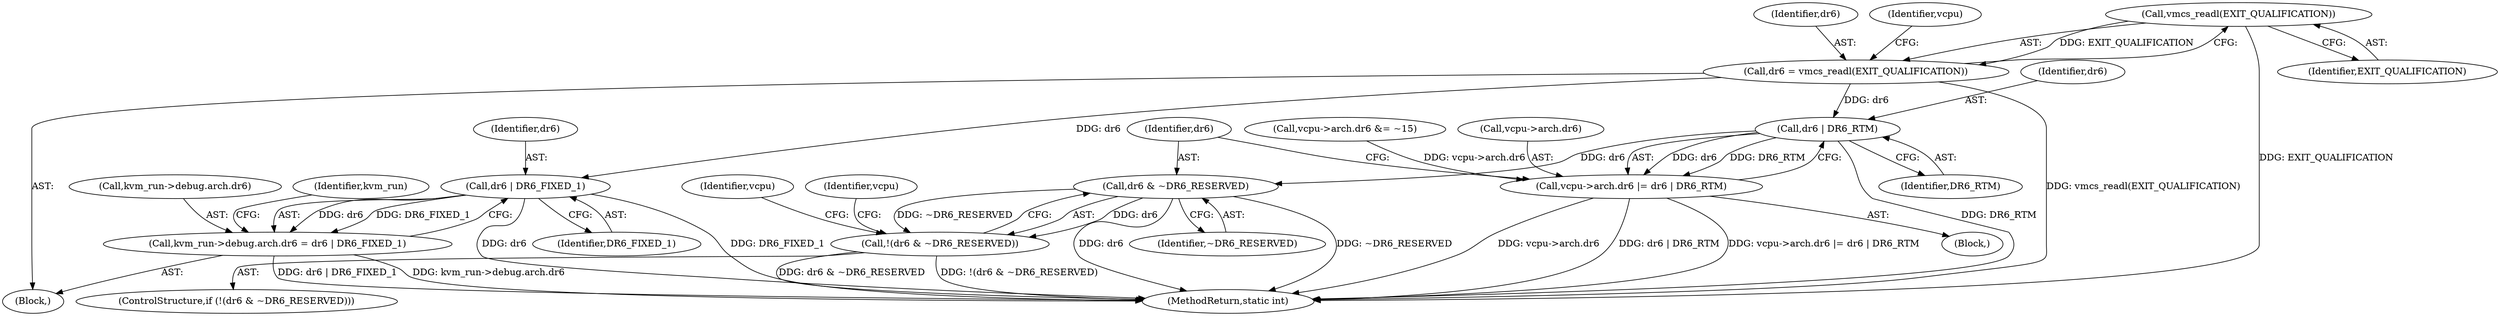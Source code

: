 digraph "0_linux_54a20552e1eae07aa240fa370a0293e006b5faed_0@API" {
"1000331" [label="(Call,vmcs_readl(EXIT_QUALIFICATION))"];
"1000329" [label="(Call,dr6 = vmcs_readl(EXIT_QUALIFICATION))"];
"1000356" [label="(Call,dr6 | DR6_RTM)"];
"1000350" [label="(Call,vcpu->arch.dr6 |= dr6 | DR6_RTM)"];
"1000361" [label="(Call,dr6 & ~DR6_RESERVED)"];
"1000360" [label="(Call,!(dr6 & ~DR6_RESERVED))"];
"1000379" [label="(Call,dr6 | DR6_FIXED_1)"];
"1000371" [label="(Call,kvm_run->debug.arch.dr6 = dr6 | DR6_FIXED_1)"];
"1000330" [label="(Identifier,dr6)"];
"1000362" [label="(Identifier,dr6)"];
"1000367" [label="(Identifier,vcpu)"];
"1000331" [label="(Call,vmcs_readl(EXIT_QUALIFICATION))"];
"1000360" [label="(Call,!(dr6 & ~DR6_RESERVED))"];
"1000371" [label="(Call,kvm_run->debug.arch.dr6 = dr6 | DR6_FIXED_1)"];
"1000372" [label="(Call,kvm_run->debug.arch.dr6)"];
"1000332" [label="(Identifier,EXIT_QUALIFICATION)"];
"1000381" [label="(Identifier,DR6_FIXED_1)"];
"1000386" [label="(Identifier,kvm_run)"];
"1000380" [label="(Identifier,dr6)"];
"1000359" [label="(ControlStructure,if (!(dr6 & ~DR6_RESERVED)))"];
"1000337" [label="(Identifier,vcpu)"];
"1000457" [label="(MethodReturn,static int)"];
"1000342" [label="(Block,)"];
"1000320" [label="(Block,)"];
"1000329" [label="(Call,dr6 = vmcs_readl(EXIT_QUALIFICATION))"];
"1000350" [label="(Call,vcpu->arch.dr6 |= dr6 | DR6_RTM)"];
"1000358" [label="(Identifier,DR6_RTM)"];
"1000365" [label="(Identifier,vcpu)"];
"1000343" [label="(Call,vcpu->arch.dr6 &= ~15)"];
"1000357" [label="(Identifier,dr6)"];
"1000361" [label="(Call,dr6 & ~DR6_RESERVED)"];
"1000356" [label="(Call,dr6 | DR6_RTM)"];
"1000379" [label="(Call,dr6 | DR6_FIXED_1)"];
"1000363" [label="(Identifier,~DR6_RESERVED)"];
"1000351" [label="(Call,vcpu->arch.dr6)"];
"1000331" -> "1000329"  [label="AST: "];
"1000331" -> "1000332"  [label="CFG: "];
"1000332" -> "1000331"  [label="AST: "];
"1000329" -> "1000331"  [label="CFG: "];
"1000331" -> "1000457"  [label="DDG: EXIT_QUALIFICATION"];
"1000331" -> "1000329"  [label="DDG: EXIT_QUALIFICATION"];
"1000329" -> "1000320"  [label="AST: "];
"1000330" -> "1000329"  [label="AST: "];
"1000337" -> "1000329"  [label="CFG: "];
"1000329" -> "1000457"  [label="DDG: vmcs_readl(EXIT_QUALIFICATION)"];
"1000329" -> "1000356"  [label="DDG: dr6"];
"1000329" -> "1000379"  [label="DDG: dr6"];
"1000356" -> "1000350"  [label="AST: "];
"1000356" -> "1000358"  [label="CFG: "];
"1000357" -> "1000356"  [label="AST: "];
"1000358" -> "1000356"  [label="AST: "];
"1000350" -> "1000356"  [label="CFG: "];
"1000356" -> "1000457"  [label="DDG: DR6_RTM"];
"1000356" -> "1000350"  [label="DDG: dr6"];
"1000356" -> "1000350"  [label="DDG: DR6_RTM"];
"1000356" -> "1000361"  [label="DDG: dr6"];
"1000350" -> "1000342"  [label="AST: "];
"1000351" -> "1000350"  [label="AST: "];
"1000362" -> "1000350"  [label="CFG: "];
"1000350" -> "1000457"  [label="DDG: vcpu->arch.dr6"];
"1000350" -> "1000457"  [label="DDG: dr6 | DR6_RTM"];
"1000350" -> "1000457"  [label="DDG: vcpu->arch.dr6 |= dr6 | DR6_RTM"];
"1000343" -> "1000350"  [label="DDG: vcpu->arch.dr6"];
"1000361" -> "1000360"  [label="AST: "];
"1000361" -> "1000363"  [label="CFG: "];
"1000362" -> "1000361"  [label="AST: "];
"1000363" -> "1000361"  [label="AST: "];
"1000360" -> "1000361"  [label="CFG: "];
"1000361" -> "1000457"  [label="DDG: dr6"];
"1000361" -> "1000457"  [label="DDG: ~DR6_RESERVED"];
"1000361" -> "1000360"  [label="DDG: dr6"];
"1000361" -> "1000360"  [label="DDG: ~DR6_RESERVED"];
"1000360" -> "1000359"  [label="AST: "];
"1000365" -> "1000360"  [label="CFG: "];
"1000367" -> "1000360"  [label="CFG: "];
"1000360" -> "1000457"  [label="DDG: dr6 & ~DR6_RESERVED"];
"1000360" -> "1000457"  [label="DDG: !(dr6 & ~DR6_RESERVED)"];
"1000379" -> "1000371"  [label="AST: "];
"1000379" -> "1000381"  [label="CFG: "];
"1000380" -> "1000379"  [label="AST: "];
"1000381" -> "1000379"  [label="AST: "];
"1000371" -> "1000379"  [label="CFG: "];
"1000379" -> "1000457"  [label="DDG: dr6"];
"1000379" -> "1000457"  [label="DDG: DR6_FIXED_1"];
"1000379" -> "1000371"  [label="DDG: dr6"];
"1000379" -> "1000371"  [label="DDG: DR6_FIXED_1"];
"1000371" -> "1000320"  [label="AST: "];
"1000372" -> "1000371"  [label="AST: "];
"1000386" -> "1000371"  [label="CFG: "];
"1000371" -> "1000457"  [label="DDG: dr6 | DR6_FIXED_1"];
"1000371" -> "1000457"  [label="DDG: kvm_run->debug.arch.dr6"];
}
